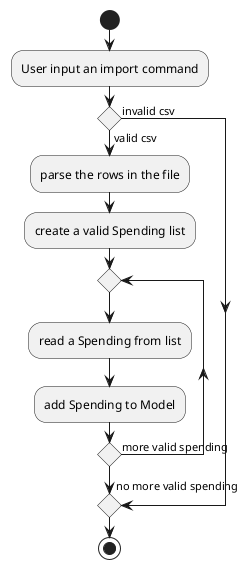 @startuml
start
:User input an import command;
if () then (valid csv)
:parse the rows in the file;
:create a valid Spending list;
repeat
  :read a Spending from list;
  :add Spending to Model;
repeat while () is (more valid spending)
->no more valid spending;
else (invalid csv)
endif
stop
@enduml
